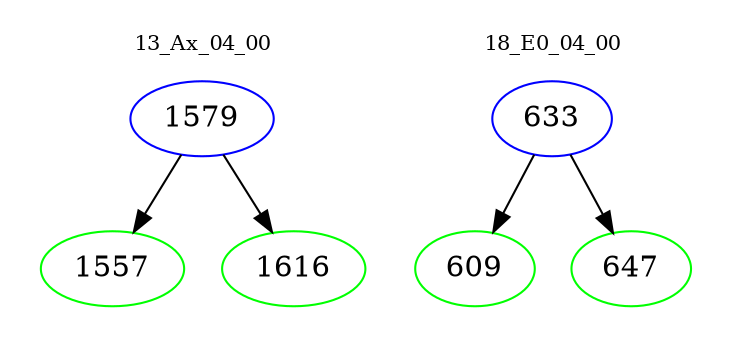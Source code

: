 digraph{
subgraph cluster_0 {
color = white
label = "13_Ax_04_00";
fontsize=10;
T0_1579 [label="1579", color="blue"]
T0_1579 -> T0_1557 [color="black"]
T0_1557 [label="1557", color="green"]
T0_1579 -> T0_1616 [color="black"]
T0_1616 [label="1616", color="green"]
}
subgraph cluster_1 {
color = white
label = "18_E0_04_00";
fontsize=10;
T1_633 [label="633", color="blue"]
T1_633 -> T1_609 [color="black"]
T1_609 [label="609", color="green"]
T1_633 -> T1_647 [color="black"]
T1_647 [label="647", color="green"]
}
}

